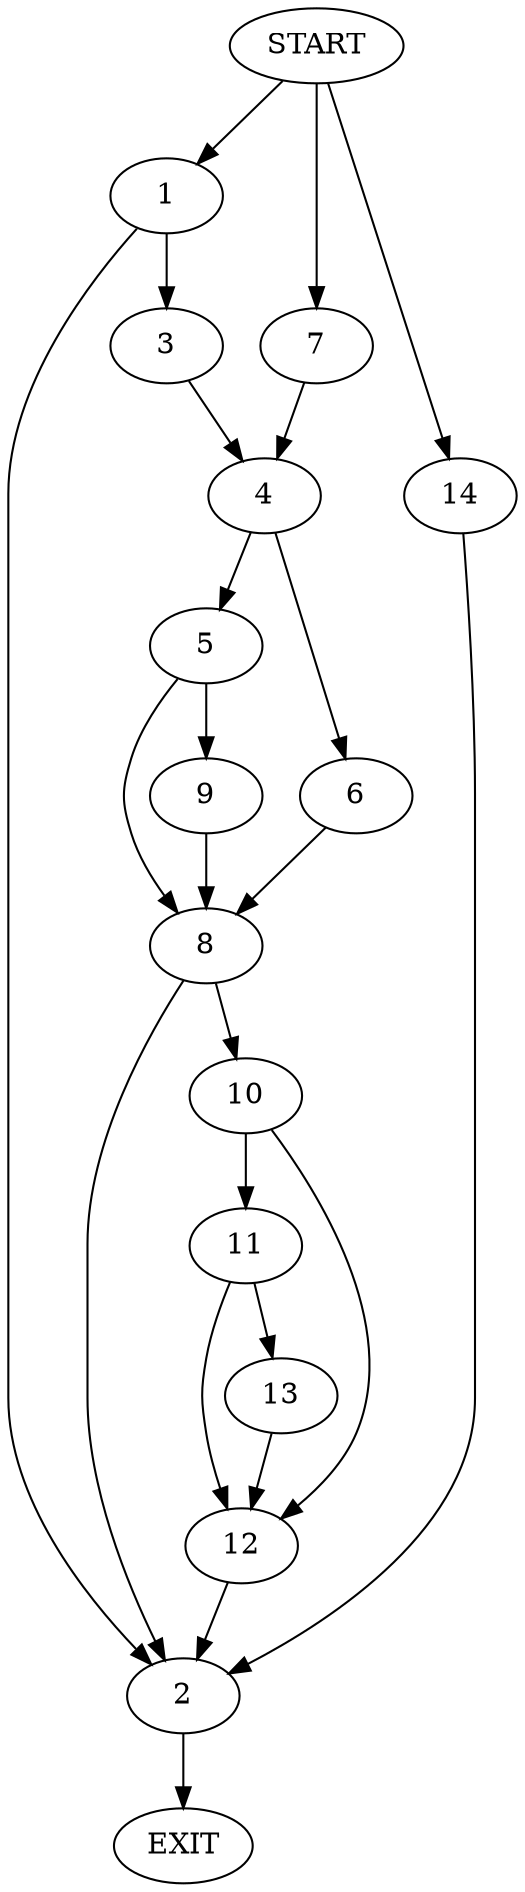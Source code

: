 digraph {
0 [label="START"]
15 [label="EXIT"]
0 -> 1
1 -> 2
1 -> 3
3 -> 4
2 -> 15
4 -> 5
4 -> 6
0 -> 7
7 -> 4
6 -> 8
5 -> 9
5 -> 8
8 -> 10
8 -> 2
9 -> 8
10 -> 11
10 -> 12
12 -> 2
11 -> 13
11 -> 12
13 -> 12
0 -> 14
14 -> 2
}
